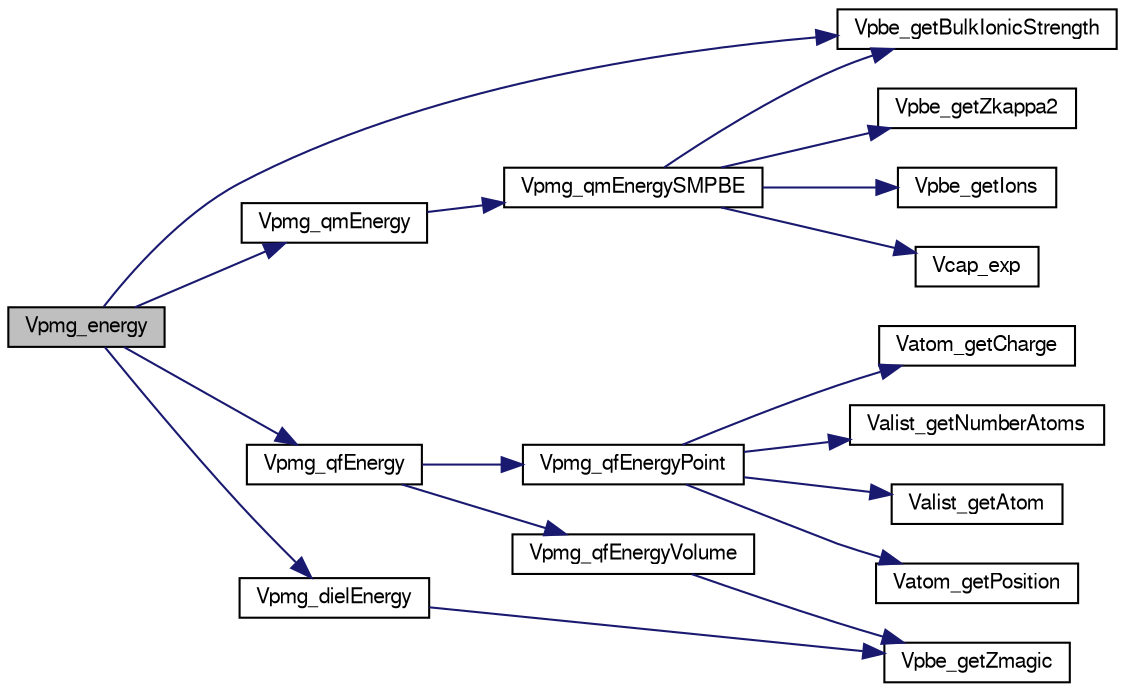 digraph "Vpmg_energy"
{
  edge [fontname="FreeSans",fontsize="10",labelfontname="FreeSans",labelfontsize="10"];
  node [fontname="FreeSans",fontsize="10",shape=record];
  rankdir="LR";
  Node1 [label="Vpmg_energy",height=0.2,width=0.4,color="black", fillcolor="grey75", style="filled" fontcolor="black"];
  Node1 -> Node2 [color="midnightblue",fontsize="10",style="solid",fontname="FreeSans"];
  Node2 [label="Vpbe_getBulkIonicStrength",height=0.2,width=0.4,color="black", fillcolor="white", style="filled",URL="$group___vpbe.html#gabca9ea80c0a56d3848c54b37d0418f20",tooltip="Get bulk ionic strength."];
  Node1 -> Node3 [color="midnightblue",fontsize="10",style="solid",fontname="FreeSans"];
  Node3 [label="Vpmg_qmEnergy",height=0.2,width=0.4,color="black", fillcolor="white", style="filled",URL="$group___vpmg.html#gaa742b2c423bcb09628a84833a5f1e7ae",tooltip="Get the &quot;mobile charge&quot; contribution to the electrostatic energy."];
  Node3 -> Node4 [color="midnightblue",fontsize="10",style="solid",fontname="FreeSans"];
  Node4 [label="Vpmg_qmEnergySMPBE",height=0.2,width=0.4,color="black", fillcolor="white", style="filled",URL="$vpmg_8h.html#a9bbc2d7d63eea65e627e398cc05ee342",tooltip="Vpmg_qmEnergy for SMPBE."];
  Node4 -> Node5 [color="midnightblue",fontsize="10",style="solid",fontname="FreeSans"];
  Node5 [label="Vpbe_getZkappa2",height=0.2,width=0.4,color="black", fillcolor="white", style="filled",URL="$group___vpbe.html#ga56e38face81d2d29659541b5e3f5e442",tooltip="Get modified squared Debye-Huckel parameter."];
  Node4 -> Node2 [color="midnightblue",fontsize="10",style="solid",fontname="FreeSans"];
  Node4 -> Node6 [color="midnightblue",fontsize="10",style="solid",fontname="FreeSans"];
  Node6 [label="Vpbe_getIons",height=0.2,width=0.4,color="black", fillcolor="white", style="filled",URL="$group___vpbe.html#gae42c09bef7405779d87bce73c44e1ebf",tooltip="Get information about the counterion species present."];
  Node4 -> Node7 [color="midnightblue",fontsize="10",style="solid",fontname="FreeSans"];
  Node7 [label="Vcap_exp",height=0.2,width=0.4,color="black", fillcolor="white", style="filled",URL="$group___vcap.html#ga3af96d10891f3150377104c65689c6ec",tooltip="Provide a capped exp() function."];
  Node1 -> Node8 [color="midnightblue",fontsize="10",style="solid",fontname="FreeSans"];
  Node8 [label="Vpmg_qfEnergy",height=0.2,width=0.4,color="black", fillcolor="white", style="filled",URL="$group___vpmg.html#gad1a07a9d24211983ddcbcbf67267fbfb",tooltip="Get the &quot;fixed charge&quot; contribution to the electrostatic energy."];
  Node8 -> Node9 [color="midnightblue",fontsize="10",style="solid",fontname="FreeSans"];
  Node9 [label="Vpmg_qfEnergyVolume",height=0.2,width=0.4,color="black", fillcolor="white", style="filled",URL="$vpmg_8h.html#a78687d08a4040d18d46337e1345b6dac",tooltip="Calculates charge-potential energy as integral over a volume."];
  Node9 -> Node10 [color="midnightblue",fontsize="10",style="solid",fontname="FreeSans"];
  Node10 [label="Vpbe_getZmagic",height=0.2,width=0.4,color="black", fillcolor="white", style="filled",URL="$group___vpbe.html#ga7fb9c15c98345dccc07853fec763de4e",tooltip="Get charge scaling factor."];
  Node8 -> Node11 [color="midnightblue",fontsize="10",style="solid",fontname="FreeSans"];
  Node11 [label="Vpmg_qfEnergyPoint",height=0.2,width=0.4,color="black", fillcolor="white", style="filled",URL="$vpmg_8h.html#a0876512b1ee9f93ee0378334b886938c",tooltip="Calculates charge-potential energy using summation over delta function positions (i.e. something like an Linf norm)"];
  Node11 -> Node12 [color="midnightblue",fontsize="10",style="solid",fontname="FreeSans"];
  Node12 [label="Valist_getNumberAtoms",height=0.2,width=0.4,color="black", fillcolor="white", style="filled",URL="$group___valist.html#gaff55ce9b8624255736b0ccf62030f230",tooltip="Get number of atoms in the list."];
  Node11 -> Node13 [color="midnightblue",fontsize="10",style="solid",fontname="FreeSans"];
  Node13 [label="Valist_getAtom",height=0.2,width=0.4,color="black", fillcolor="white", style="filled",URL="$group___valist.html#gaf9175f6b6d2c33ad79bd525fc9e0e043",tooltip="Get pointer to particular atom in list."];
  Node11 -> Node14 [color="midnightblue",fontsize="10",style="solid",fontname="FreeSans"];
  Node14 [label="Vatom_getPosition",height=0.2,width=0.4,color="black", fillcolor="white", style="filled",URL="$group___vatom.html#ga282b06da5d33678cab1173a6fe5bc89c",tooltip="Get atomic position."];
  Node11 -> Node15 [color="midnightblue",fontsize="10",style="solid",fontname="FreeSans"];
  Node15 [label="Vatom_getCharge",height=0.2,width=0.4,color="black", fillcolor="white", style="filled",URL="$group___vatom.html#gad310786c8f4b295fea34c76b9c308ac5",tooltip="Get atomic charge."];
  Node1 -> Node16 [color="midnightblue",fontsize="10",style="solid",fontname="FreeSans"];
  Node16 [label="Vpmg_dielEnergy",height=0.2,width=0.4,color="black", fillcolor="white", style="filled",URL="$group___vpmg.html#ga855098121480f53fffc85f15b97cb88c",tooltip="Get the &quot;polarization&quot; contribution to the electrostatic energy."];
  Node16 -> Node10 [color="midnightblue",fontsize="10",style="solid",fontname="FreeSans"];
}
